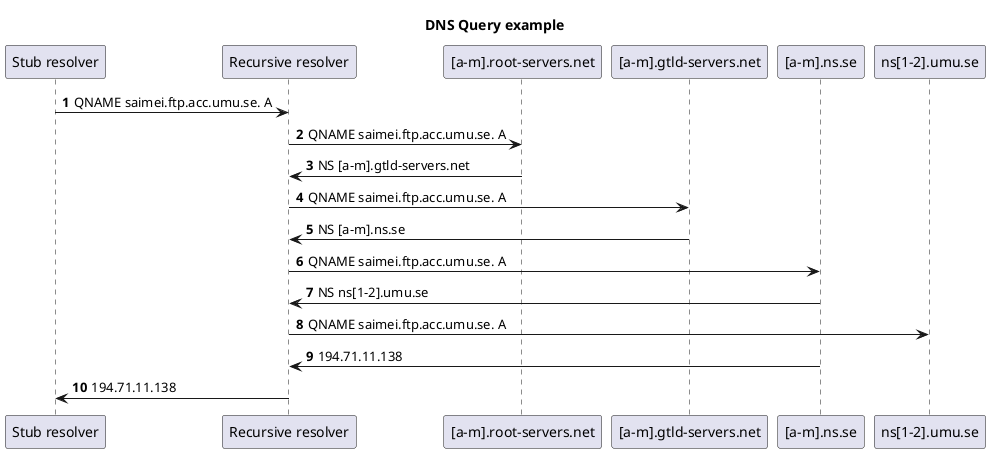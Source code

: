 @startuml
title DNS Query example
participant "Stub resolver" as Stub
participant "Recursive resolver" as Recursive
participant "[a-m].root-servers.net" as Root
participant "[a-m].gtld-servers.net" as Tld
participant "[a-m].ns.se" as se
participant "ns[1-2].umu.se" as umu
autonumber
Stub -> Recursive : QNAME saimei.ftp.acc.umu.se. A
Recursive -> Root : QNAME saimei.ftp.acc.umu.se. A
Root -> Recursive : NS [a-m].gtld-servers.net
Recursive -> Tld : QNAME saimei.ftp.acc.umu.se. A
Tld -> Recursive : NS [a-m].ns.se
Recursive -> se : QNAME saimei.ftp.acc.umu.se. A
se -> Recursive : NS ns[1-2].umu.se
Recursive -> umu : QNAME saimei.ftp.acc.umu.se. A
se -> Recursive : 194.71.11.138
Recursive -> Stub: 194.71.11.138
@enduml